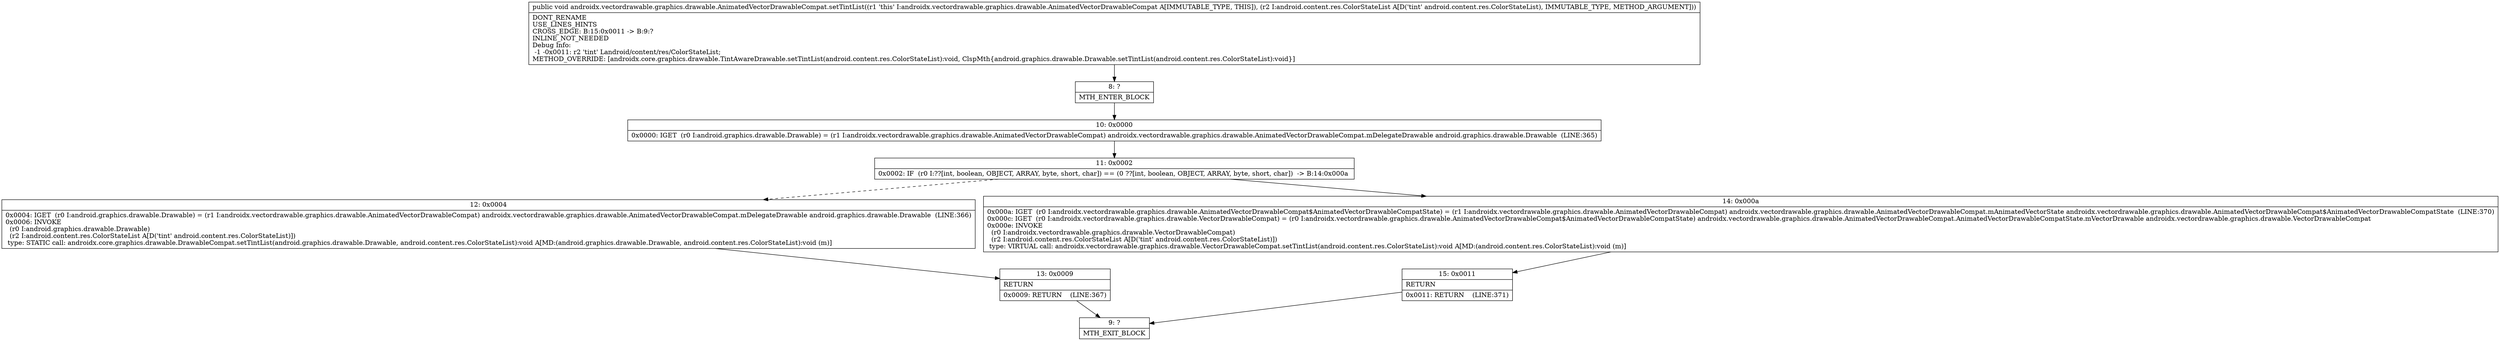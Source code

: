 digraph "CFG forandroidx.vectordrawable.graphics.drawable.AnimatedVectorDrawableCompat.setTintList(Landroid\/content\/res\/ColorStateList;)V" {
Node_8 [shape=record,label="{8\:\ ?|MTH_ENTER_BLOCK\l}"];
Node_10 [shape=record,label="{10\:\ 0x0000|0x0000: IGET  (r0 I:android.graphics.drawable.Drawable) = (r1 I:androidx.vectordrawable.graphics.drawable.AnimatedVectorDrawableCompat) androidx.vectordrawable.graphics.drawable.AnimatedVectorDrawableCompat.mDelegateDrawable android.graphics.drawable.Drawable  (LINE:365)\l}"];
Node_11 [shape=record,label="{11\:\ 0x0002|0x0002: IF  (r0 I:??[int, boolean, OBJECT, ARRAY, byte, short, char]) == (0 ??[int, boolean, OBJECT, ARRAY, byte, short, char])  \-\> B:14:0x000a \l}"];
Node_12 [shape=record,label="{12\:\ 0x0004|0x0004: IGET  (r0 I:android.graphics.drawable.Drawable) = (r1 I:androidx.vectordrawable.graphics.drawable.AnimatedVectorDrawableCompat) androidx.vectordrawable.graphics.drawable.AnimatedVectorDrawableCompat.mDelegateDrawable android.graphics.drawable.Drawable  (LINE:366)\l0x0006: INVOKE  \l  (r0 I:android.graphics.drawable.Drawable)\l  (r2 I:android.content.res.ColorStateList A[D('tint' android.content.res.ColorStateList)])\l type: STATIC call: androidx.core.graphics.drawable.DrawableCompat.setTintList(android.graphics.drawable.Drawable, android.content.res.ColorStateList):void A[MD:(android.graphics.drawable.Drawable, android.content.res.ColorStateList):void (m)]\l}"];
Node_13 [shape=record,label="{13\:\ 0x0009|RETURN\l|0x0009: RETURN    (LINE:367)\l}"];
Node_9 [shape=record,label="{9\:\ ?|MTH_EXIT_BLOCK\l}"];
Node_14 [shape=record,label="{14\:\ 0x000a|0x000a: IGET  (r0 I:androidx.vectordrawable.graphics.drawable.AnimatedVectorDrawableCompat$AnimatedVectorDrawableCompatState) = (r1 I:androidx.vectordrawable.graphics.drawable.AnimatedVectorDrawableCompat) androidx.vectordrawable.graphics.drawable.AnimatedVectorDrawableCompat.mAnimatedVectorState androidx.vectordrawable.graphics.drawable.AnimatedVectorDrawableCompat$AnimatedVectorDrawableCompatState  (LINE:370)\l0x000c: IGET  (r0 I:androidx.vectordrawable.graphics.drawable.VectorDrawableCompat) = (r0 I:androidx.vectordrawable.graphics.drawable.AnimatedVectorDrawableCompat$AnimatedVectorDrawableCompatState) androidx.vectordrawable.graphics.drawable.AnimatedVectorDrawableCompat.AnimatedVectorDrawableCompatState.mVectorDrawable androidx.vectordrawable.graphics.drawable.VectorDrawableCompat \l0x000e: INVOKE  \l  (r0 I:androidx.vectordrawable.graphics.drawable.VectorDrawableCompat)\l  (r2 I:android.content.res.ColorStateList A[D('tint' android.content.res.ColorStateList)])\l type: VIRTUAL call: androidx.vectordrawable.graphics.drawable.VectorDrawableCompat.setTintList(android.content.res.ColorStateList):void A[MD:(android.content.res.ColorStateList):void (m)]\l}"];
Node_15 [shape=record,label="{15\:\ 0x0011|RETURN\l|0x0011: RETURN    (LINE:371)\l}"];
MethodNode[shape=record,label="{public void androidx.vectordrawable.graphics.drawable.AnimatedVectorDrawableCompat.setTintList((r1 'this' I:androidx.vectordrawable.graphics.drawable.AnimatedVectorDrawableCompat A[IMMUTABLE_TYPE, THIS]), (r2 I:android.content.res.ColorStateList A[D('tint' android.content.res.ColorStateList), IMMUTABLE_TYPE, METHOD_ARGUMENT]))  | DONT_RENAME\lUSE_LINES_HINTS\lCROSS_EDGE: B:15:0x0011 \-\> B:9:?\lINLINE_NOT_NEEDED\lDebug Info:\l  \-1 \-0x0011: r2 'tint' Landroid\/content\/res\/ColorStateList;\lMETHOD_OVERRIDE: [androidx.core.graphics.drawable.TintAwareDrawable.setTintList(android.content.res.ColorStateList):void, ClspMth\{android.graphics.drawable.Drawable.setTintList(android.content.res.ColorStateList):void\}]\l}"];
MethodNode -> Node_8;Node_8 -> Node_10;
Node_10 -> Node_11;
Node_11 -> Node_12[style=dashed];
Node_11 -> Node_14;
Node_12 -> Node_13;
Node_13 -> Node_9;
Node_14 -> Node_15;
Node_15 -> Node_9;
}

